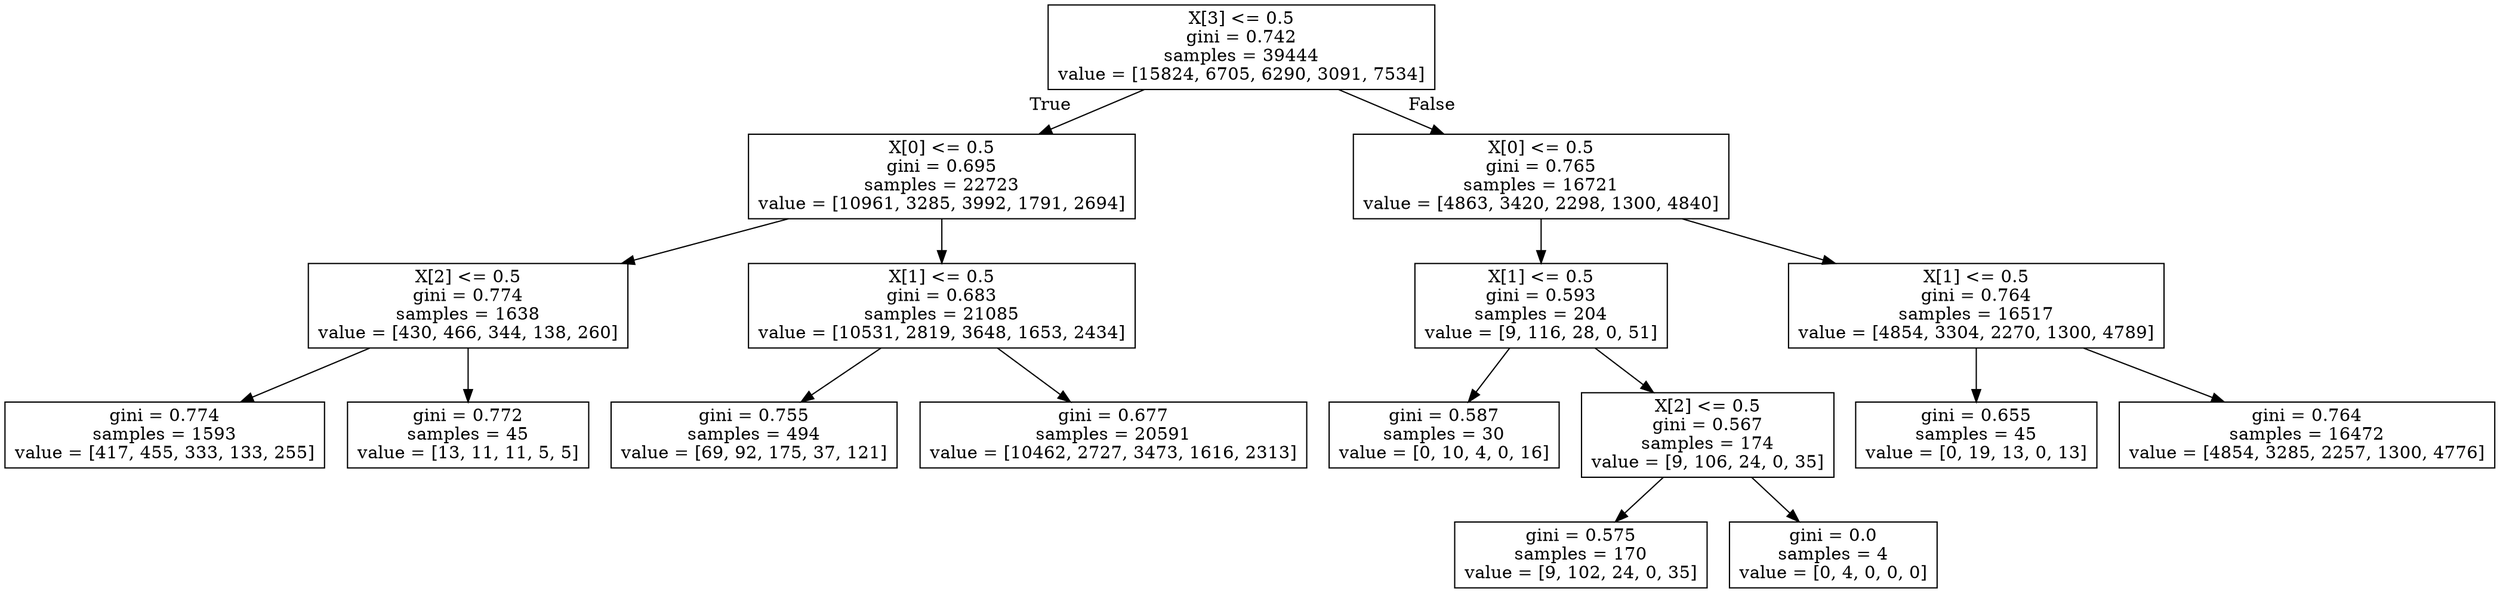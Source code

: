 digraph Tree {
node [shape=box] ;
0 [label="X[3] <= 0.5\ngini = 0.742\nsamples = 39444\nvalue = [15824, 6705, 6290, 3091, 7534]"] ;
1 [label="X[0] <= 0.5\ngini = 0.695\nsamples = 22723\nvalue = [10961, 3285, 3992, 1791, 2694]"] ;
0 -> 1 [labeldistance=2.5, labelangle=45, headlabel="True"] ;
2 [label="X[2] <= 0.5\ngini = 0.774\nsamples = 1638\nvalue = [430, 466, 344, 138, 260]"] ;
1 -> 2 ;
3 [label="gini = 0.774\nsamples = 1593\nvalue = [417, 455, 333, 133, 255]"] ;
2 -> 3 ;
4 [label="gini = 0.772\nsamples = 45\nvalue = [13, 11, 11, 5, 5]"] ;
2 -> 4 ;
5 [label="X[1] <= 0.5\ngini = 0.683\nsamples = 21085\nvalue = [10531, 2819, 3648, 1653, 2434]"] ;
1 -> 5 ;
6 [label="gini = 0.755\nsamples = 494\nvalue = [69, 92, 175, 37, 121]"] ;
5 -> 6 ;
7 [label="gini = 0.677\nsamples = 20591\nvalue = [10462, 2727, 3473, 1616, 2313]"] ;
5 -> 7 ;
8 [label="X[0] <= 0.5\ngini = 0.765\nsamples = 16721\nvalue = [4863, 3420, 2298, 1300, 4840]"] ;
0 -> 8 [labeldistance=2.5, labelangle=-45, headlabel="False"] ;
9 [label="X[1] <= 0.5\ngini = 0.593\nsamples = 204\nvalue = [9, 116, 28, 0, 51]"] ;
8 -> 9 ;
10 [label="gini = 0.587\nsamples = 30\nvalue = [0, 10, 4, 0, 16]"] ;
9 -> 10 ;
11 [label="X[2] <= 0.5\ngini = 0.567\nsamples = 174\nvalue = [9, 106, 24, 0, 35]"] ;
9 -> 11 ;
12 [label="gini = 0.575\nsamples = 170\nvalue = [9, 102, 24, 0, 35]"] ;
11 -> 12 ;
13 [label="gini = 0.0\nsamples = 4\nvalue = [0, 4, 0, 0, 0]"] ;
11 -> 13 ;
14 [label="X[1] <= 0.5\ngini = 0.764\nsamples = 16517\nvalue = [4854, 3304, 2270, 1300, 4789]"] ;
8 -> 14 ;
15 [label="gini = 0.655\nsamples = 45\nvalue = [0, 19, 13, 0, 13]"] ;
14 -> 15 ;
16 [label="gini = 0.764\nsamples = 16472\nvalue = [4854, 3285, 2257, 1300, 4776]"] ;
14 -> 16 ;
}
